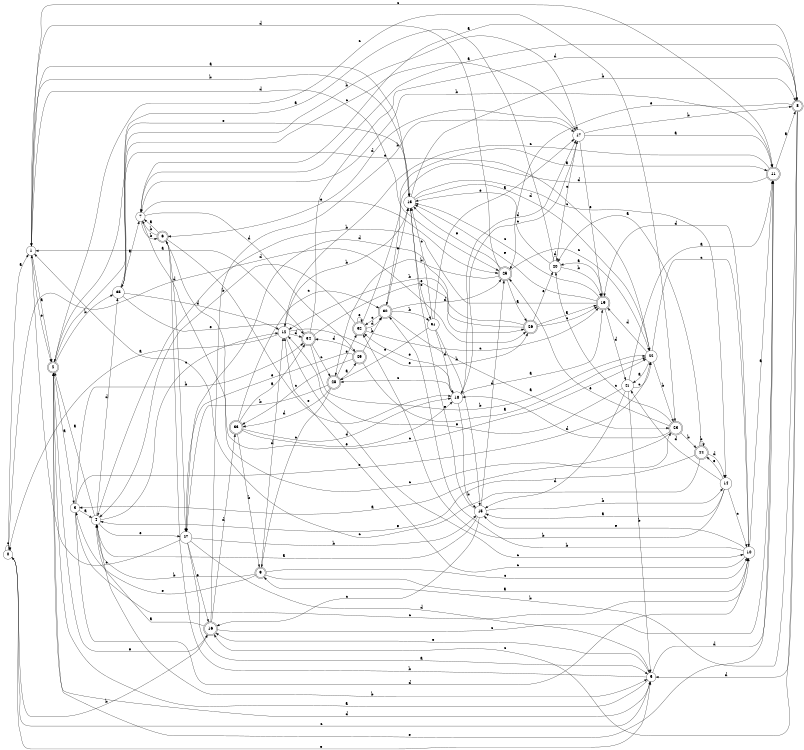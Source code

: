 digraph n29_5 {
__start0 [label="" shape="none"];

rankdir=LR;
size="8,5";

s0 [style="filled", color="black", fillcolor="white" shape="circle", label="0"];
s1 [style="filled", color="black", fillcolor="white" shape="circle", label="1"];
s2 [style="rounded,filled", color="black", fillcolor="white" shape="doublecircle", label="2"];
s3 [style="filled", color="black", fillcolor="white" shape="circle", label="3"];
s4 [style="filled", color="black", fillcolor="white" shape="circle", label="4"];
s5 [style="filled", color="black", fillcolor="white" shape="circle", label="5"];
s6 [style="rounded,filled", color="black", fillcolor="white" shape="doublecircle", label="6"];
s7 [style="filled", color="black", fillcolor="white" shape="circle", label="7"];
s8 [style="rounded,filled", color="black", fillcolor="white" shape="doublecircle", label="8"];
s9 [style="rounded,filled", color="black", fillcolor="white" shape="doublecircle", label="9"];
s10 [style="filled", color="black", fillcolor="white" shape="circle", label="10"];
s11 [style="rounded,filled", color="black", fillcolor="white" shape="doublecircle", label="11"];
s12 [style="filled", color="black", fillcolor="white" shape="circle", label="12"];
s13 [style="filled", color="black", fillcolor="white" shape="circle", label="13"];
s14 [style="filled", color="black", fillcolor="white" shape="circle", label="14"];
s15 [style="filled", color="black", fillcolor="white" shape="circle", label="15"];
s16 [style="rounded,filled", color="black", fillcolor="white" shape="doublecircle", label="16"];
s17 [style="filled", color="black", fillcolor="white" shape="circle", label="17"];
s18 [style="filled", color="black", fillcolor="white" shape="circle", label="18"];
s19 [style="rounded,filled", color="black", fillcolor="white" shape="doublecircle", label="19"];
s20 [style="filled", color="black", fillcolor="white" shape="circle", label="20"];
s21 [style="filled", color="black", fillcolor="white" shape="circle", label="21"];
s22 [style="filled", color="black", fillcolor="white" shape="circle", label="22"];
s23 [style="rounded,filled", color="black", fillcolor="white" shape="doublecircle", label="23"];
s24 [style="rounded,filled", color="black", fillcolor="white" shape="doublecircle", label="24"];
s25 [style="rounded,filled", color="black", fillcolor="white" shape="doublecircle", label="25"];
s26 [style="rounded,filled", color="black", fillcolor="white" shape="doublecircle", label="26"];
s27 [style="filled", color="black", fillcolor="white" shape="circle", label="27"];
s28 [style="rounded,filled", color="black", fillcolor="white" shape="doublecircle", label="28"];
s29 [style="rounded,filled", color="black", fillcolor="white" shape="doublecircle", label="29"];
s30 [style="rounded,filled", color="black", fillcolor="white" shape="doublecircle", label="30"];
s31 [style="filled", color="black", fillcolor="white" shape="circle", label="31"];
s32 [style="rounded,filled", color="black", fillcolor="white" shape="doublecircle", label="32"];
s33 [style="rounded,filled", color="black", fillcolor="white" shape="doublecircle", label="33"];
s34 [style="rounded,filled", color="black", fillcolor="white" shape="doublecircle", label="34"];
s35 [style="filled", color="black", fillcolor="white" shape="circle", label="35"];
s0 -> s1 [label="a"];
s0 -> s16 [label="b"];
s0 -> s0 [label="c"];
s0 -> s26 [label="d"];
s0 -> s5 [label="e"];
s1 -> s2 [label="a"];
s1 -> s13 [label="b"];
s1 -> s11 [label="c"];
s1 -> s25 [label="d"];
s1 -> s2 [label="e"];
s2 -> s3 [label="a"];
s2 -> s35 [label="b"];
s2 -> s23 [label="c"];
s2 -> s5 [label="d"];
s2 -> s13 [label="e"];
s3 -> s4 [label="a"];
s3 -> s34 [label="b"];
s3 -> s10 [label="c"];
s3 -> s10 [label="d"];
s3 -> s22 [label="e"];
s4 -> s2 [label="a"];
s4 -> s5 [label="b"];
s4 -> s12 [label="c"];
s4 -> s35 [label="d"];
s4 -> s27 [label="e"];
s5 -> s2 [label="a"];
s5 -> s6 [label="b"];
s5 -> s0 [label="c"];
s5 -> s11 [label="d"];
s5 -> s16 [label="e"];
s6 -> s7 [label="a"];
s6 -> s7 [label="b"];
s6 -> s22 [label="c"];
s6 -> s27 [label="d"];
s6 -> s18 [label="e"];
s7 -> s8 [label="a"];
s7 -> s6 [label="b"];
s7 -> s23 [label="c"];
s7 -> s29 [label="d"];
s7 -> s25 [label="e"];
s8 -> s7 [label="a"];
s8 -> s9 [label="b"];
s8 -> s16 [label="c"];
s8 -> s5 [label="d"];
s8 -> s25 [label="e"];
s9 -> s10 [label="a"];
s9 -> s4 [label="b"];
s9 -> s10 [label="c"];
s9 -> s12 [label="d"];
s9 -> s3 [label="e"];
s10 -> s11 [label="a"];
s10 -> s30 [label="b"];
s10 -> s12 [label="c"];
s10 -> s19 [label="d"];
s10 -> s15 [label="e"];
s11 -> s8 [label="a"];
s11 -> s7 [label="b"];
s11 -> s12 [label="c"];
s11 -> s30 [label="d"];
s11 -> s2 [label="e"];
s12 -> s0 [label="a"];
s12 -> s13 [label="b"];
s12 -> s10 [label="c"];
s12 -> s34 [label="d"];
s12 -> s26 [label="e"];
s13 -> s1 [label="a"];
s13 -> s8 [label="b"];
s13 -> s14 [label="c"];
s13 -> s22 [label="d"];
s13 -> s31 [label="e"];
s14 -> s15 [label="a"];
s14 -> s32 [label="b"];
s14 -> s10 [label="c"];
s14 -> s21 [label="d"];
s14 -> s24 [label="e"];
s15 -> s4 [label="a"];
s15 -> s14 [label="b"];
s15 -> s16 [label="c"];
s15 -> s25 [label="d"];
s15 -> s13 [label="e"];
s16 -> s4 [label="a"];
s16 -> s17 [label="b"];
s16 -> s11 [label="c"];
s16 -> s33 [label="d"];
s16 -> s2 [label="e"];
s17 -> s11 [label="a"];
s17 -> s8 [label="b"];
s17 -> s18 [label="c"];
s17 -> s6 [label="d"];
s17 -> s19 [label="e"];
s18 -> s19 [label="a"];
s18 -> s15 [label="b"];
s18 -> s28 [label="c"];
s18 -> s17 [label="d"];
s18 -> s32 [label="e"];
s19 -> s20 [label="a"];
s19 -> s4 [label="b"];
s19 -> s13 [label="c"];
s19 -> s21 [label="d"];
s19 -> s13 [label="e"];
s20 -> s2 [label="a"];
s20 -> s19 [label="b"];
s20 -> s17 [label="c"];
s20 -> s20 [label="d"];
s20 -> s13 [label="e"];
s21 -> s11 [label="a"];
s21 -> s5 [label="b"];
s21 -> s22 [label="c"];
s21 -> s15 [label="d"];
s21 -> s12 [label="e"];
s22 -> s21 [label="a"];
s22 -> s23 [label="b"];
s22 -> s10 [label="c"];
s22 -> s19 [label="d"];
s22 -> s35 [label="e"];
s23 -> s3 [label="a"];
s23 -> s24 [label="b"];
s23 -> s20 [label="c"];
s23 -> s18 [label="d"];
s23 -> s25 [label="e"];
s24 -> s20 [label="a"];
s24 -> s24 [label="b"];
s24 -> s1 [label="c"];
s24 -> s14 [label="d"];
s24 -> s4 [label="e"];
s25 -> s26 [label="a"];
s25 -> s28 [label="b"];
s25 -> s22 [label="c"];
s25 -> s1 [label="d"];
s25 -> s13 [label="e"];
s26 -> s19 [label="a"];
s26 -> s12 [label="b"];
s26 -> s19 [label="c"];
s26 -> s27 [label="d"];
s26 -> s20 [label="e"];
s27 -> s5 [label="a"];
s27 -> s15 [label="b"];
s27 -> s1 [label="c"];
s27 -> s5 [label="d"];
s27 -> s16 [label="e"];
s28 -> s29 [label="a"];
s28 -> s27 [label="b"];
s28 -> s9 [label="c"];
s28 -> s33 [label="d"];
s28 -> s32 [label="e"];
s29 -> s22 [label="a"];
s29 -> s30 [label="b"];
s29 -> s33 [label="c"];
s29 -> s34 [label="d"];
s29 -> s27 [label="e"];
s30 -> s23 [label="a"];
s30 -> s31 [label="b"];
s30 -> s32 [label="c"];
s30 -> s25 [label="d"];
s30 -> s13 [label="e"];
s31 -> s17 [label="a"];
s31 -> s15 [label="b"];
s31 -> s13 [label="c"];
s31 -> s18 [label="d"];
s31 -> s28 [label="e"];
s32 -> s11 [label="a"];
s32 -> s4 [label="b"];
s32 -> s19 [label="c"];
s32 -> s30 [label="d"];
s32 -> s32 [label="e"];
s33 -> s34 [label="a"];
s33 -> s9 [label="b"];
s33 -> s30 [label="c"];
s33 -> s18 [label="d"];
s33 -> s18 [label="e"];
s34 -> s1 [label="a"];
s34 -> s22 [label="b"];
s34 -> s28 [label="c"];
s34 -> s8 [label="d"];
s34 -> s26 [label="e"];
s35 -> s7 [label="a"];
s35 -> s17 [label="b"];
s35 -> s17 [label="c"];
s35 -> s12 [label="d"];
s35 -> s34 [label="e"];

}
